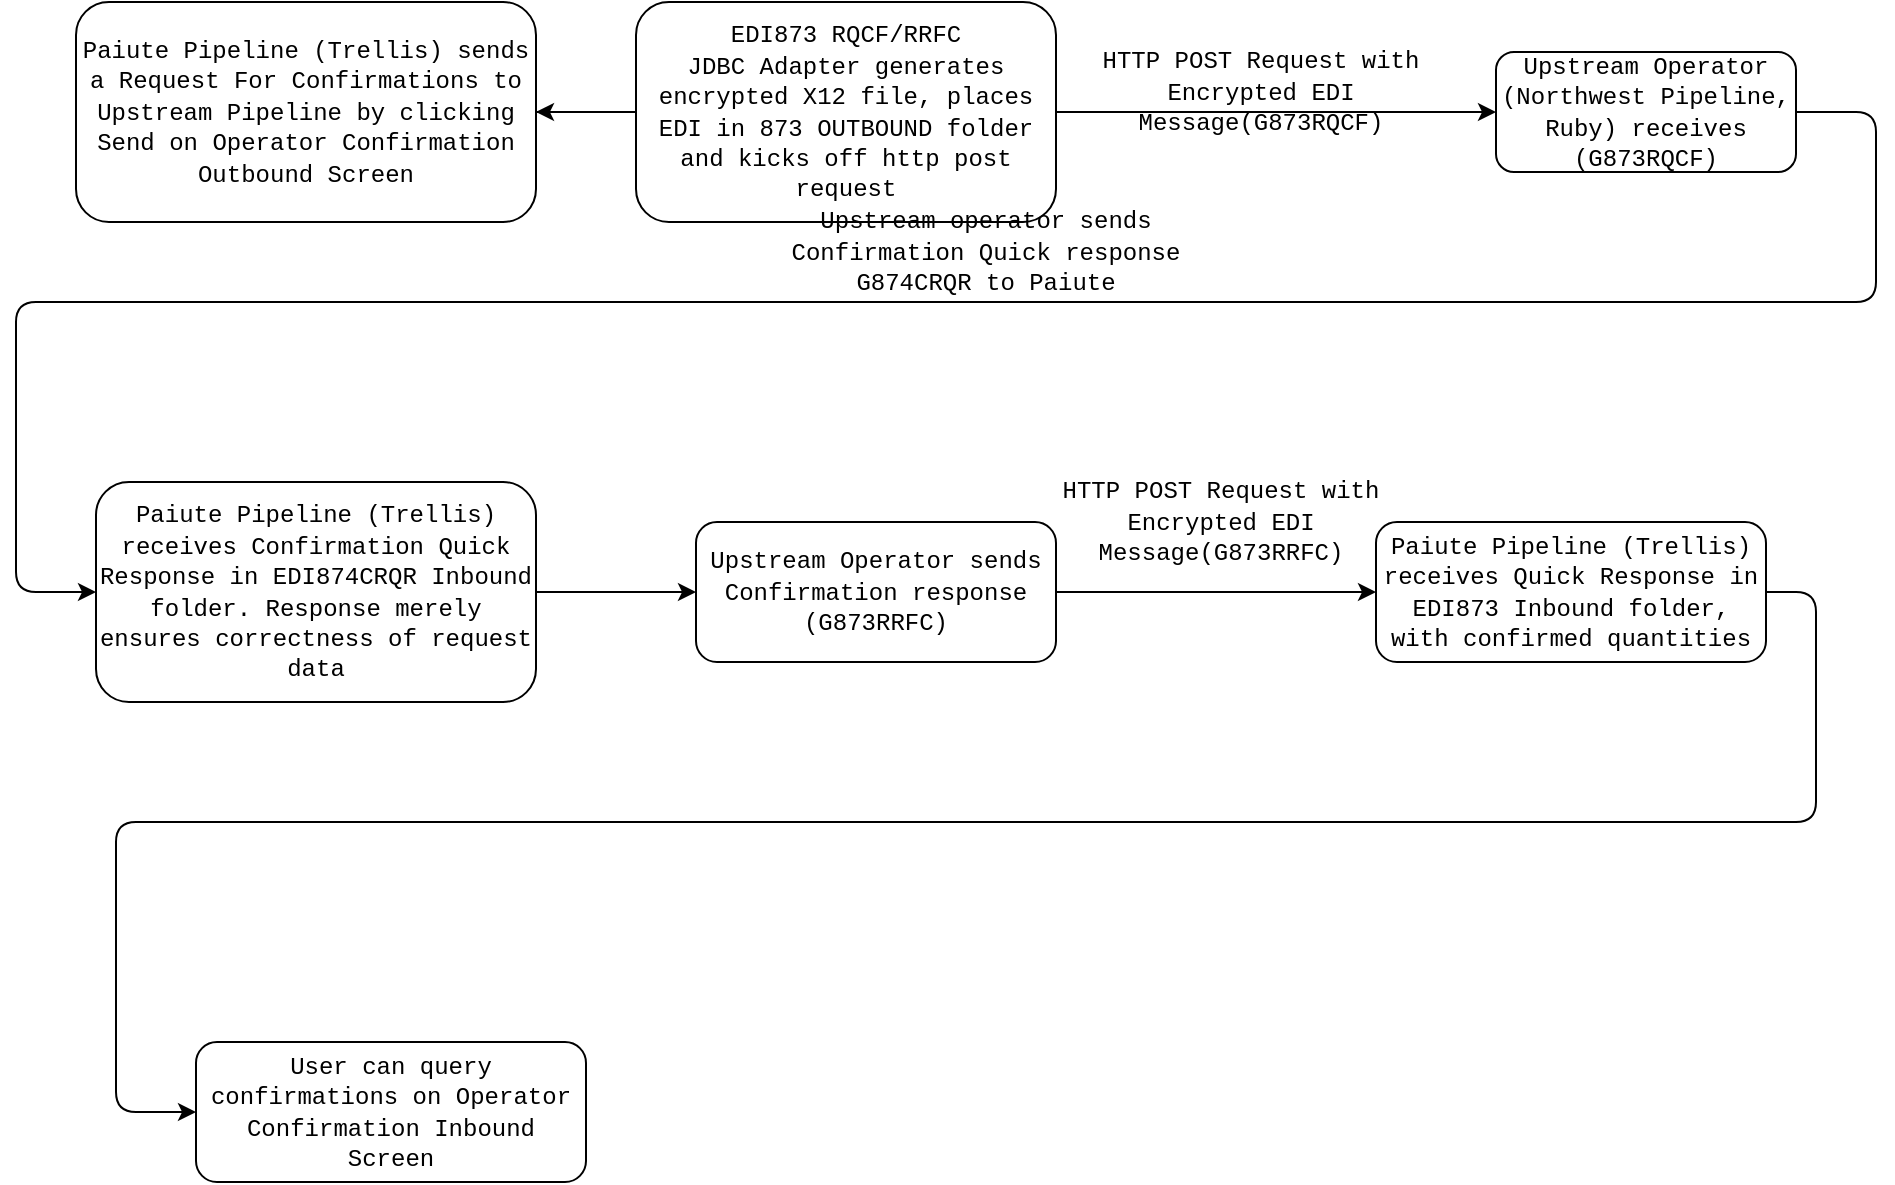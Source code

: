 <mxfile version="11.1.2" type="github"><diagram id="7r1RZjYEeYUl3CNe0kLQ" name="Page-1"><mxGraphModel dx="1422" dy="806" grid="1" gridSize="10" guides="1" tooltips="1" connect="1" arrows="1" fold="1" page="1" pageScale="1" pageWidth="850" pageHeight="1100" math="0" shadow="0"><root><mxCell id="0"/><mxCell id="1" parent="0"/><mxCell id="tLzSO2HE-ghaNKcSOoN2-1" value="&lt;font face=&quot;Courier New&quot;&gt;Upstream Operator (Northwest Pipeline, Ruby) receives (G873RQCF)&lt;/font&gt;" style="rounded=1;whiteSpace=wrap;html=1;" vertex="1" parent="1"><mxGeometry x="750" y="155" width="150" height="60" as="geometry"/></mxCell><mxCell id="tLzSO2HE-ghaNKcSOoN2-3" value="&lt;font face=&quot;Courier New&quot;&gt;Paiute Pipeline (Trellis) sends a Request For Confirmations to Upstream Pipeline by clicking Send on Operator Confirmation Outbound Screen&lt;/font&gt;" style="rounded=1;whiteSpace=wrap;html=1;" vertex="1" parent="1"><mxGeometry x="40" y="130" width="230" height="110" as="geometry"/></mxCell><mxCell id="tLzSO2HE-ghaNKcSOoN2-8" value="&lt;font face=&quot;Courier New&quot;&gt;Paiute Pipeline (Trellis) receives Quick Response in EDI873 Inbound folder, with confirmed quantities&lt;/font&gt;" style="rounded=1;whiteSpace=wrap;html=1;" vertex="1" parent="1"><mxGeometry x="690" y="390" width="195" height="70" as="geometry"/></mxCell><mxCell id="tLzSO2HE-ghaNKcSOoN2-10" value="&lt;font face=&quot;Courier New&quot;&gt;Upstream Operator sends Confirmation response (G873RRFC)&lt;/font&gt;" style="rounded=1;whiteSpace=wrap;html=1;" vertex="1" parent="1"><mxGeometry x="350" y="390" width="180" height="70" as="geometry"/></mxCell><mxCell id="tLzSO2HE-ghaNKcSOoN2-11" value="&lt;font face=&quot;Courier New&quot;&gt;Paiute Pipeline (Trellis) receives Confirmation Quick Response in EDI874CRQR Inbound folder. Response merely ensures correctness of request data&lt;/font&gt;" style="rounded=1;whiteSpace=wrap;html=1;" vertex="1" parent="1"><mxGeometry x="50" y="370" width="220" height="110" as="geometry"/></mxCell><mxCell id="tLzSO2HE-ghaNKcSOoN2-14" value="" style="endArrow=classic;html=1;exitX=1;exitY=0.5;exitDx=0;exitDy=0;entryX=0;entryY=0.5;entryDx=0;entryDy=0;" edge="1" parent="1" source="tLzSO2HE-ghaNKcSOoN2-3" target="tLzSO2HE-ghaNKcSOoN2-1"><mxGeometry width="50" height="50" relative="1" as="geometry"><mxPoint x="260" y="220" as="sourcePoint"/><mxPoint x="540" y="195" as="targetPoint"/></mxGeometry></mxCell><mxCell id="tLzSO2HE-ghaNKcSOoN2-37" value="" style="edgeStyle=orthogonalEdgeStyle;rounded=0;orthogonalLoop=1;jettySize=auto;html=1;" edge="1" parent="1" source="tLzSO2HE-ghaNKcSOoN2-22" target="tLzSO2HE-ghaNKcSOoN2-3"><mxGeometry relative="1" as="geometry"/></mxCell><mxCell id="tLzSO2HE-ghaNKcSOoN2-22" value="&lt;font face=&quot;Courier New&quot;&gt;EDI873 RQCF/RRFC&lt;span style=&quot;color: rgb(54 , 54 , 54) ; font-size: 11px ; text-align: left ; white-space: pre ; background-color: rgb(251 , 249 , 238)&quot;&gt;&lt;br&gt;&lt;/span&gt;JDBC Adapter generates encrypted X12 file, places EDI in 873 OUTBOUND folder and kicks off http post request&lt;/font&gt;" style="rounded=1;whiteSpace=wrap;html=1;" vertex="1" parent="1"><mxGeometry x="320" y="130" width="210" height="110" as="geometry"/></mxCell><mxCell id="tLzSO2HE-ghaNKcSOoN2-25" value="&lt;font face=&quot;Courier New&quot;&gt;HTTP POST Request with Encrypted EDI Message(G873RQCF)&lt;/font&gt;" style="text;html=1;strokeColor=none;fillColor=none;align=center;verticalAlign=middle;whiteSpace=wrap;rounded=0;" vertex="1" parent="1"><mxGeometry x="540" y="165" width="185" height="20" as="geometry"/></mxCell><mxCell id="tLzSO2HE-ghaNKcSOoN2-28" value="" style="endArrow=classic;html=1;exitX=1;exitY=0.5;exitDx=0;exitDy=0;entryX=0;entryY=0.5;entryDx=0;entryDy=0;" edge="1" parent="1" source="tLzSO2HE-ghaNKcSOoN2-1" target="tLzSO2HE-ghaNKcSOoN2-11"><mxGeometry width="50" height="50" relative="1" as="geometry"><mxPoint x="360" y="290" as="sourcePoint"/><mxPoint x="70" y="352" as="targetPoint"/><Array as="points"><mxPoint x="940" y="185"/><mxPoint x="940" y="280"/><mxPoint x="890" y="280"/><mxPoint x="550" y="280"/><mxPoint x="230" y="280"/><mxPoint x="10" y="280"/><mxPoint x="10" y="340"/><mxPoint x="10" y="425"/></Array></mxGeometry></mxCell><mxCell id="tLzSO2HE-ghaNKcSOoN2-29" value="&lt;font face=&quot;Courier New&quot;&gt;Upstream operator sends Confirmation Quick response G874CRQR to Paiute&lt;/font&gt;" style="text;html=1;strokeColor=none;fillColor=none;align=center;verticalAlign=middle;whiteSpace=wrap;rounded=0;" vertex="1" parent="1"><mxGeometry x="390" y="245" width="210" height="20" as="geometry"/></mxCell><mxCell id="tLzSO2HE-ghaNKcSOoN2-30" value="" style="endArrow=classic;html=1;exitX=1;exitY=0.5;exitDx=0;exitDy=0;entryX=0;entryY=0.5;entryDx=0;entryDy=0;" edge="1" parent="1" source="tLzSO2HE-ghaNKcSOoN2-11" target="tLzSO2HE-ghaNKcSOoN2-10"><mxGeometry width="50" height="50" relative="1" as="geometry"><mxPoint x="60" y="820" as="sourcePoint"/><mxPoint x="110" y="770" as="targetPoint"/></mxGeometry></mxCell><mxCell id="tLzSO2HE-ghaNKcSOoN2-33" value="" style="endArrow=classic;html=1;exitX=1;exitY=0.5;exitDx=0;exitDy=0;entryX=0;entryY=0.5;entryDx=0;entryDy=0;" edge="1" parent="1" source="tLzSO2HE-ghaNKcSOoN2-10" target="tLzSO2HE-ghaNKcSOoN2-8"><mxGeometry width="50" height="50" relative="1" as="geometry"><mxPoint x="60" y="820" as="sourcePoint"/><mxPoint x="110" y="770" as="targetPoint"/></mxGeometry></mxCell><mxCell id="tLzSO2HE-ghaNKcSOoN2-34" value="&lt;font face=&quot;Courier New&quot;&gt;HTTP POST Request with Encrypted EDI Message(G873RRFC)&lt;/font&gt;" style="text;html=1;strokeColor=none;fillColor=none;align=center;verticalAlign=middle;whiteSpace=wrap;rounded=0;" vertex="1" parent="1"><mxGeometry x="520" y="355" width="185" height="70" as="geometry"/></mxCell><mxCell id="tLzSO2HE-ghaNKcSOoN2-35" value="&lt;font face=&quot;Courier New&quot;&gt;User can query confirmations on Operator Confirmation Inbound Screen&lt;/font&gt;" style="rounded=1;whiteSpace=wrap;html=1;" vertex="1" parent="1"><mxGeometry x="100" y="650" width="195" height="70" as="geometry"/></mxCell><mxCell id="tLzSO2HE-ghaNKcSOoN2-36" value="" style="endArrow=classic;html=1;exitX=1;exitY=0.5;exitDx=0;exitDy=0;entryX=0;entryY=0.5;entryDx=0;entryDy=0;" edge="1" parent="1" source="tLzSO2HE-ghaNKcSOoN2-8" target="tLzSO2HE-ghaNKcSOoN2-35"><mxGeometry width="50" height="50" relative="1" as="geometry"><mxPoint x="620" y="510" as="sourcePoint"/><mxPoint x="670" y="460" as="targetPoint"/><Array as="points"><mxPoint x="910" y="425"/><mxPoint x="910" y="540"/><mxPoint x="420" y="540"/><mxPoint x="60" y="540"/><mxPoint x="60" y="565"/><mxPoint x="60" y="685"/></Array></mxGeometry></mxCell></root></mxGraphModel></diagram></mxfile>